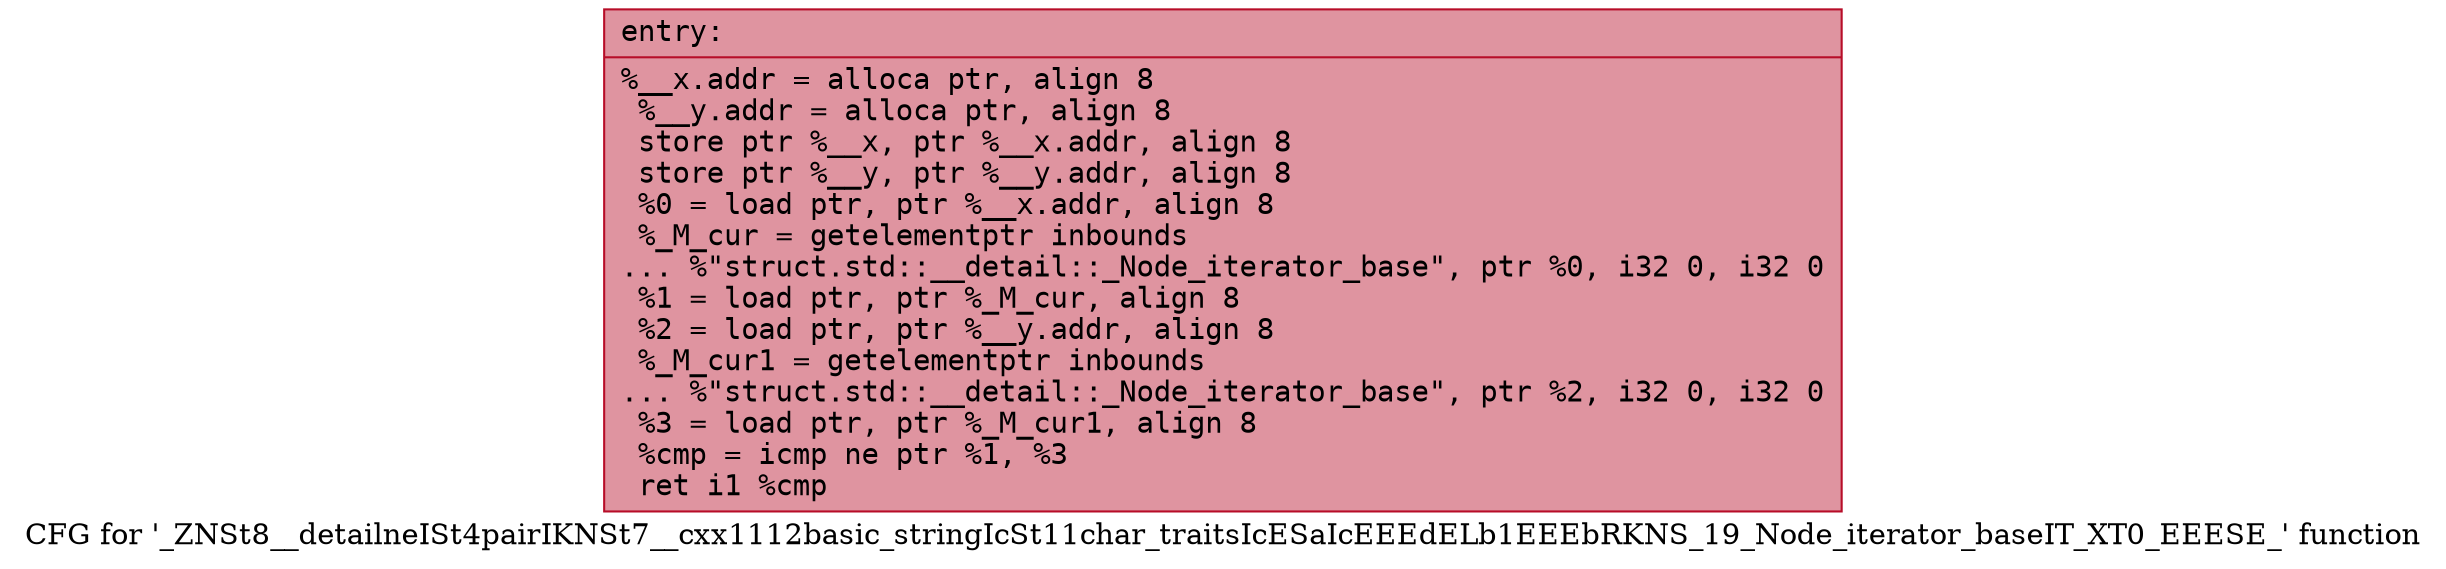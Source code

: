 digraph "CFG for '_ZNSt8__detailneISt4pairIKNSt7__cxx1112basic_stringIcSt11char_traitsIcESaIcEEEdELb1EEEbRKNS_19_Node_iterator_baseIT_XT0_EEESE_' function" {
	label="CFG for '_ZNSt8__detailneISt4pairIKNSt7__cxx1112basic_stringIcSt11char_traitsIcESaIcEEEdELb1EEEbRKNS_19_Node_iterator_baseIT_XT0_EEESE_' function";

	Node0x556bfe8db210 [shape=record,color="#b70d28ff", style=filled, fillcolor="#b70d2870" fontname="Courier",label="{entry:\l|  %__x.addr = alloca ptr, align 8\l  %__y.addr = alloca ptr, align 8\l  store ptr %__x, ptr %__x.addr, align 8\l  store ptr %__y, ptr %__y.addr, align 8\l  %0 = load ptr, ptr %__x.addr, align 8\l  %_M_cur = getelementptr inbounds\l... %\"struct.std::__detail::_Node_iterator_base\", ptr %0, i32 0, i32 0\l  %1 = load ptr, ptr %_M_cur, align 8\l  %2 = load ptr, ptr %__y.addr, align 8\l  %_M_cur1 = getelementptr inbounds\l... %\"struct.std::__detail::_Node_iterator_base\", ptr %2, i32 0, i32 0\l  %3 = load ptr, ptr %_M_cur1, align 8\l  %cmp = icmp ne ptr %1, %3\l  ret i1 %cmp\l}"];
}
